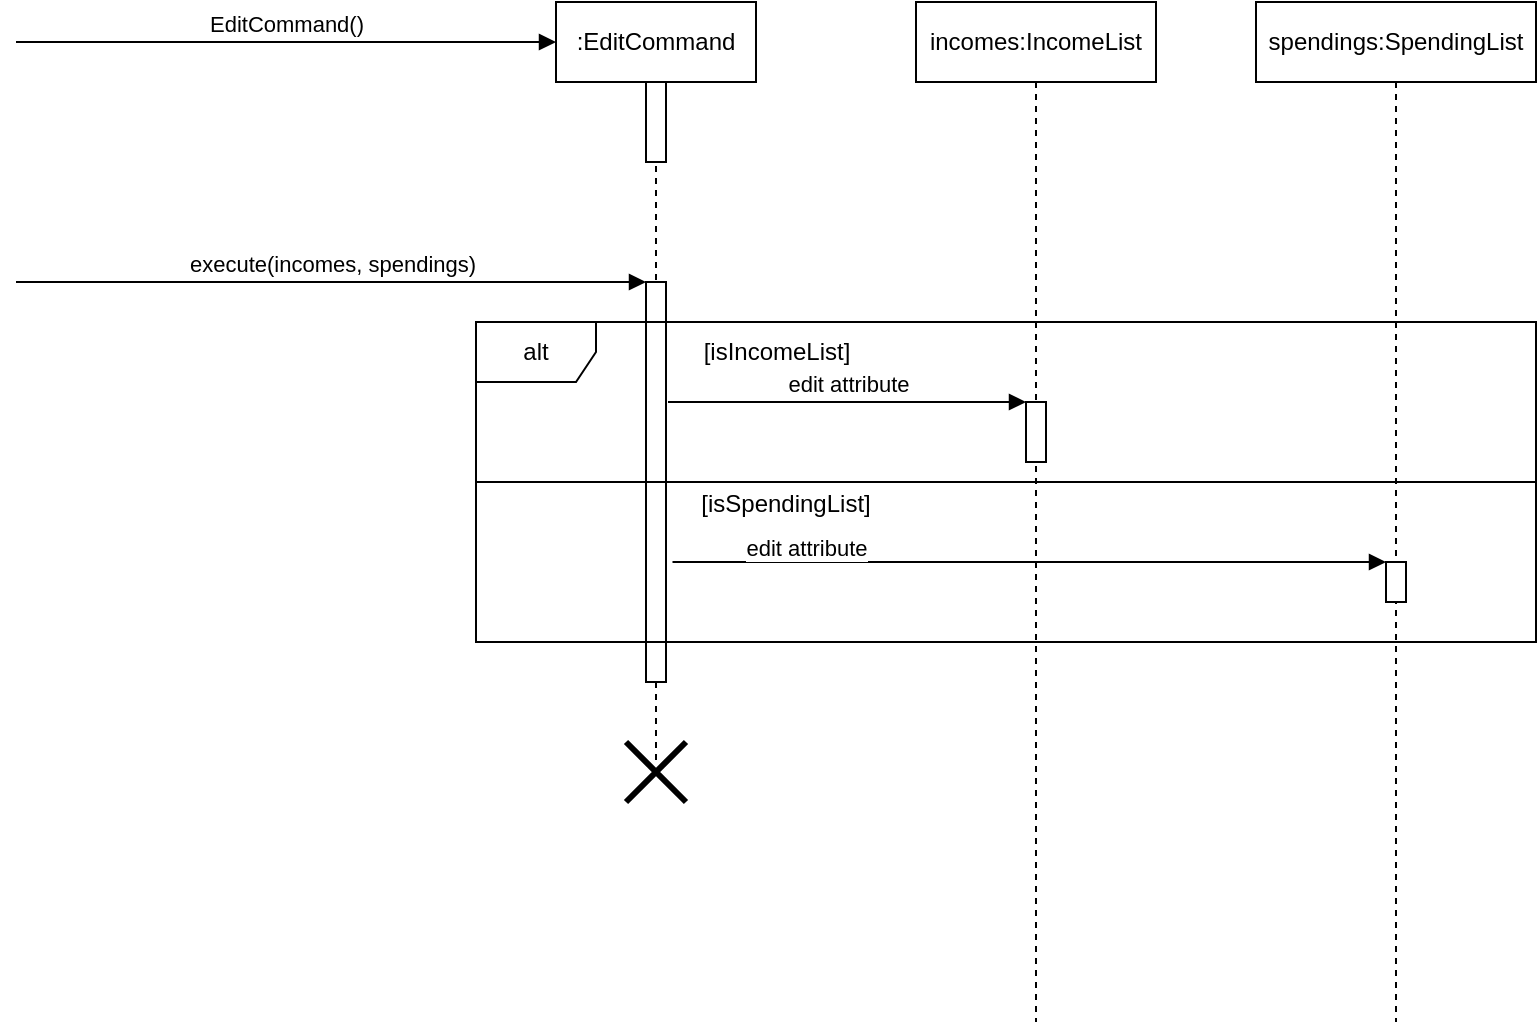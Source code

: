 <mxfile version="24.8.3">
  <diagram name="Page-1" id="2YBvvXClWsGukQMizWep">
    <mxGraphModel dx="1188" dy="647" grid="1" gridSize="10" guides="1" tooltips="1" connect="1" arrows="1" fold="1" page="1" pageScale="1" pageWidth="850" pageHeight="1100" math="0" shadow="0">
      <root>
        <mxCell id="0" />
        <mxCell id="1" parent="0" />
        <mxCell id="8B1qsTXkBDc8vsMzSOU1-48" value="EditCommand()" style="html=1;verticalAlign=bottom;endArrow=block;curved=0;rounded=0;entryX=0;entryY=0.5;entryDx=0;entryDy=0;" edge="1" parent="1">
          <mxGeometry width="80" relative="1" as="geometry">
            <mxPoint x="40" y="70" as="sourcePoint" />
            <mxPoint x="310" y="70" as="targetPoint" />
          </mxGeometry>
        </mxCell>
        <mxCell id="8B1qsTXkBDc8vsMzSOU1-50" value="execute(incomes, spendings)" style="html=1;verticalAlign=bottom;endArrow=block;curved=0;rounded=0;" edge="1" parent="1" target="8B1qsTXkBDc8vsMzSOU1-54">
          <mxGeometry width="80" relative="1" as="geometry">
            <mxPoint x="40" y="190" as="sourcePoint" />
            <mxPoint x="310" y="160" as="targetPoint" />
          </mxGeometry>
        </mxCell>
        <mxCell id="8B1qsTXkBDc8vsMzSOU1-52" value=":EditCommand" style="shape=umlLifeline;perimeter=lifelinePerimeter;whiteSpace=wrap;html=1;container=1;dropTarget=0;collapsible=0;recursiveResize=0;outlineConnect=0;portConstraint=eastwest;newEdgeStyle={&quot;curved&quot;:0,&quot;rounded&quot;:0};" vertex="1" parent="1">
          <mxGeometry x="310" y="50" width="100" height="380" as="geometry" />
        </mxCell>
        <mxCell id="8B1qsTXkBDc8vsMzSOU1-53" value="" style="html=1;points=[[0,0,0,0,5],[0,1,0,0,-5],[1,0,0,0,5],[1,1,0,0,-5]];perimeter=orthogonalPerimeter;outlineConnect=0;targetShapes=umlLifeline;portConstraint=eastwest;newEdgeStyle={&quot;curved&quot;:0,&quot;rounded&quot;:0};" vertex="1" parent="8B1qsTXkBDc8vsMzSOU1-52">
          <mxGeometry x="45" y="40" width="10" height="40" as="geometry" />
        </mxCell>
        <mxCell id="8B1qsTXkBDc8vsMzSOU1-54" value="" style="html=1;points=[[0,0,0,0,5],[0,1,0,0,-5],[1,0,0,0,5],[1,1,0,0,-5]];perimeter=orthogonalPerimeter;outlineConnect=0;targetShapes=umlLifeline;portConstraint=eastwest;newEdgeStyle={&quot;curved&quot;:0,&quot;rounded&quot;:0};" vertex="1" parent="8B1qsTXkBDc8vsMzSOU1-52">
          <mxGeometry x="45" y="140" width="10" height="200" as="geometry" />
        </mxCell>
        <mxCell id="8B1qsTXkBDc8vsMzSOU1-55" value="" style="shape=umlDestroy;whiteSpace=wrap;html=1;strokeWidth=3;targetShapes=umlLifeline;" vertex="1" parent="1">
          <mxGeometry x="345" y="420" width="30" height="30" as="geometry" />
        </mxCell>
        <mxCell id="8B1qsTXkBDc8vsMzSOU1-63" value="alt" style="shape=umlFrame;whiteSpace=wrap;html=1;pointerEvents=0;" vertex="1" parent="1">
          <mxGeometry x="270" y="210" width="530" height="160" as="geometry" />
        </mxCell>
        <mxCell id="8B1qsTXkBDc8vsMzSOU1-65" value="" style="line;strokeWidth=1;fillColor=none;align=left;verticalAlign=middle;spacingTop=-1;spacingLeft=3;spacingRight=3;rotatable=0;labelPosition=right;points=[];portConstraint=eastwest;strokeColor=inherit;" vertex="1" parent="1">
          <mxGeometry x="270" y="286" width="530" height="8" as="geometry" />
        </mxCell>
        <mxCell id="8B1qsTXkBDc8vsMzSOU1-66" value="incomes:IncomeList" style="shape=umlLifeline;perimeter=lifelinePerimeter;whiteSpace=wrap;html=1;container=1;dropTarget=0;collapsible=0;recursiveResize=0;outlineConnect=0;portConstraint=eastwest;newEdgeStyle={&quot;curved&quot;:0,&quot;rounded&quot;:0};" vertex="1" parent="1">
          <mxGeometry x="490" y="50" width="120" height="510" as="geometry" />
        </mxCell>
        <mxCell id="8B1qsTXkBDc8vsMzSOU1-77" value="" style="html=1;points=[[0,0,0,0,5],[0,1,0,0,-5],[1,0,0,0,5],[1,1,0,0,-5]];perimeter=orthogonalPerimeter;outlineConnect=0;targetShapes=umlLifeline;portConstraint=eastwest;newEdgeStyle={&quot;curved&quot;:0,&quot;rounded&quot;:0};" vertex="1" parent="8B1qsTXkBDc8vsMzSOU1-66">
          <mxGeometry x="55" y="200" width="10" height="30" as="geometry" />
        </mxCell>
        <mxCell id="8B1qsTXkBDc8vsMzSOU1-67" value="spendings:SpendingList" style="shape=umlLifeline;perimeter=lifelinePerimeter;whiteSpace=wrap;html=1;container=1;dropTarget=0;collapsible=0;recursiveResize=0;outlineConnect=0;portConstraint=eastwest;newEdgeStyle={&quot;curved&quot;:0,&quot;rounded&quot;:0};" vertex="1" parent="1">
          <mxGeometry x="660" y="50" width="140" height="510" as="geometry" />
        </mxCell>
        <mxCell id="8B1qsTXkBDc8vsMzSOU1-78" value="" style="html=1;points=[[0,0,0,0,5],[0,1,0,0,-5],[1,0,0,0,5],[1,1,0,0,-5]];perimeter=orthogonalPerimeter;outlineConnect=0;targetShapes=umlLifeline;portConstraint=eastwest;newEdgeStyle={&quot;curved&quot;:0,&quot;rounded&quot;:0};" vertex="1" parent="8B1qsTXkBDc8vsMzSOU1-67">
          <mxGeometry x="65" y="280" width="10" height="20" as="geometry" />
        </mxCell>
        <mxCell id="8B1qsTXkBDc8vsMzSOU1-68" value="[isIncomeList]" style="text;html=1;align=center;verticalAlign=middle;resizable=0;points=[];autosize=1;strokeColor=none;fillColor=none;" vertex="1" parent="1">
          <mxGeometry x="370" y="210" width="100" height="30" as="geometry" />
        </mxCell>
        <mxCell id="8B1qsTXkBDc8vsMzSOU1-69" value="[isSpendingList]" style="text;strokeColor=none;align=center;fillColor=none;html=1;verticalAlign=middle;whiteSpace=wrap;rounded=0;" vertex="1" parent="1">
          <mxGeometry x="395" y="286" width="60" height="30" as="geometry" />
        </mxCell>
        <mxCell id="8B1qsTXkBDc8vsMzSOU1-71" value="edit attribute" style="html=1;verticalAlign=bottom;endArrow=block;curved=0;rounded=0;" edge="1" parent="1" target="8B1qsTXkBDc8vsMzSOU1-77">
          <mxGeometry width="80" relative="1" as="geometry">
            <mxPoint x="366" y="250" as="sourcePoint" />
            <mxPoint x="530" y="250" as="targetPoint" />
          </mxGeometry>
        </mxCell>
        <mxCell id="8B1qsTXkBDc8vsMzSOU1-72" value="edit attribute" style="html=1;verticalAlign=bottom;endArrow=block;curved=0;rounded=0;" edge="1" parent="1" target="8B1qsTXkBDc8vsMzSOU1-78">
          <mxGeometry x="-0.627" y="-2" width="80" relative="1" as="geometry">
            <mxPoint x="368.25" y="330" as="sourcePoint" />
            <mxPoint x="700" y="330" as="targetPoint" />
            <mxPoint as="offset" />
          </mxGeometry>
        </mxCell>
      </root>
    </mxGraphModel>
  </diagram>
</mxfile>
